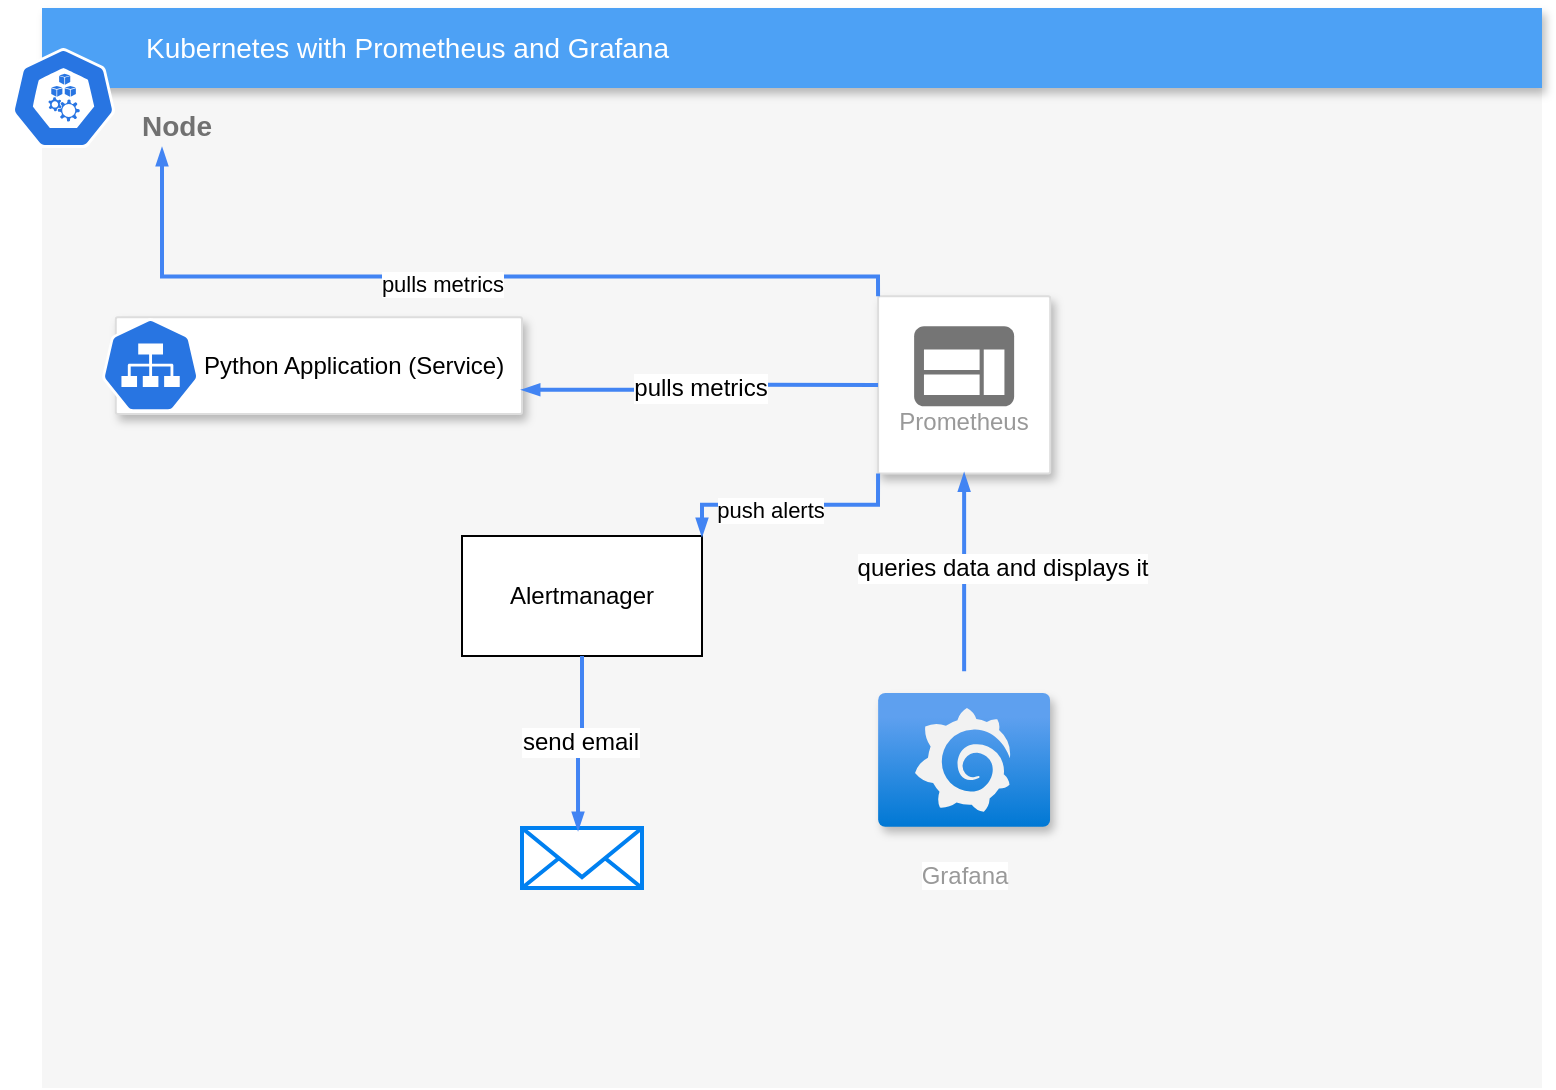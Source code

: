 <mxfile version="20.7.4" type="github">
  <diagram id="f106602c-feb2-e66a-4537-3a34d633f6aa" name="Page-1">
    <mxGraphModel dx="838" dy="622" grid="1" gridSize="10" guides="1" tooltips="1" connect="1" arrows="1" fold="1" page="1" pageScale="1" pageWidth="1169" pageHeight="827" background="none" math="0" shadow="0">
      <root>
        <mxCell id="0" />
        <mxCell id="1" parent="0" />
        <mxCell id="14" value="&lt;b&gt;Node&lt;br&gt;&lt;br&gt;&lt;/b&gt;" style="fillColor=#F6F6F6;strokeColor=none;shadow=0;gradientColor=none;fontSize=14;align=left;spacing=10;fontColor=#717171;9E9E9E;verticalAlign=top;spacingTop=-4;fontStyle=0;spacingLeft=40;html=1;" parent="1" vertex="1">
          <mxGeometry x="360" y="130" width="750" height="500" as="geometry" />
        </mxCell>
        <mxCell id="c2-byHZdjQWcjS6Jkdd0-593" value="" style="strokeColor=#dddddd;shadow=1;strokeWidth=1;rounded=1;absoluteArcSize=1;arcSize=2;" vertex="1" parent="14">
          <mxGeometry x="36.89" y="114.58" width="203.11" height="48.42" as="geometry" />
        </mxCell>
        <mxCell id="c2-byHZdjQWcjS6Jkdd0-594" value="Python Application (Service)" style="sketch=0;dashed=0;connectable=0;html=1;fillColor=#757575;strokeColor=none;shape=mxgraph.gcp2.application_system;part=1;labelPosition=right;verticalLabelPosition=middle;align=left;verticalAlign=middle;spacingLeft=5;fontSize=12;" vertex="1" parent="c2-byHZdjQWcjS6Jkdd0-593">
          <mxGeometry y="0.5" width="32" height="32" relative="1" as="geometry">
            <mxPoint x="5" y="-16" as="offset" />
          </mxGeometry>
        </mxCell>
        <mxCell id="c2-byHZdjQWcjS6Jkdd0-605" value="" style="sketch=0;html=1;dashed=0;whitespace=wrap;fillColor=#2875E2;strokeColor=#ffffff;points=[[0.005,0.63,0],[0.1,0.2,0],[0.9,0.2,0],[0.5,0,0],[0.995,0.63,0],[0.72,0.99,0],[0.5,1,0],[0.28,0.99,0]];verticalLabelPosition=bottom;align=center;verticalAlign=top;shape=mxgraph.kubernetes.icon;prIcon=svc" vertex="1" parent="c2-byHZdjQWcjS6Jkdd0-593">
          <mxGeometry x="-6.889" y="-0.003" width="48.587" height="48.003" as="geometry" />
        </mxCell>
        <mxCell id="c2-byHZdjQWcjS6Jkdd0-595" value="Prometheus&#xa;" style="strokeColor=#dddddd;shadow=1;strokeWidth=1;rounded=1;absoluteArcSize=1;arcSize=2;labelPosition=center;verticalLabelPosition=middle;align=center;verticalAlign=bottom;spacingLeft=0;fontColor=#999999;fontSize=12;whiteSpace=wrap;spacingBottom=2;" vertex="1" parent="14">
          <mxGeometry x="418.033" y="104.167" width="86.066" height="88.542" as="geometry" />
        </mxCell>
        <mxCell id="c2-byHZdjQWcjS6Jkdd0-596" value="" style="sketch=0;dashed=0;connectable=0;html=1;fillColor=#757575;strokeColor=none;shape=mxgraph.gcp2.application;part=1;" vertex="1" parent="c2-byHZdjQWcjS6Jkdd0-595">
          <mxGeometry x="0.5" width="50" height="40" relative="1" as="geometry">
            <mxPoint x="-25" y="15" as="offset" />
          </mxGeometry>
        </mxCell>
        <mxCell id="c2-byHZdjQWcjS6Jkdd0-598" value="pulls metrics" style="edgeStyle=orthogonalEdgeStyle;fontSize=12;html=1;endArrow=blockThin;endFill=1;rounded=0;strokeWidth=2;endSize=4;startSize=4;dashed=0;strokeColor=#4284F3;exitX=0;exitY=0.5;exitDx=0;exitDy=0;entryX=1;entryY=0.75;entryDx=0;entryDy=0;" edge="1" parent="14" source="c2-byHZdjQWcjS6Jkdd0-595" target="c2-byHZdjQWcjS6Jkdd0-593">
          <mxGeometry width="100" relative="1" as="geometry">
            <mxPoint x="172.131" y="354.167" as="sourcePoint" />
            <mxPoint x="295.082" y="354.167" as="targetPoint" />
          </mxGeometry>
        </mxCell>
        <mxCell id="c2-byHZdjQWcjS6Jkdd0-599" value="Grafana" style="aspect=fixed;html=1;points=[];align=center;image;fontSize=12;image=img/lib/azure2/other/Grafana.svg;shadow=1;fontFamily=Helvetica;fontColor=#999999;strokeColor=#dddddd;strokeWidth=1;fillColor=default;" vertex="1" parent="14">
          <mxGeometry x="418.033" y="291.667" width="86.066" height="88.542" as="geometry" />
        </mxCell>
        <mxCell id="c2-byHZdjQWcjS6Jkdd0-602" value="queries data and displays it" style="edgeStyle=orthogonalEdgeStyle;fontSize=12;html=1;endArrow=blockThin;endFill=1;rounded=0;strokeWidth=2;endSize=4;startSize=4;dashed=0;strokeColor=#4284F3;entryX=0.5;entryY=1;entryDx=0;entryDy=0;exitX=0.5;exitY=0;exitDx=0;exitDy=0;" edge="1" parent="14" source="c2-byHZdjQWcjS6Jkdd0-599" target="c2-byHZdjQWcjS6Jkdd0-595">
          <mxGeometry x="0.044" y="-19" width="100" relative="1" as="geometry">
            <mxPoint x="172.131" y="354.167" as="sourcePoint" />
            <mxPoint x="295.082" y="354.167" as="targetPoint" />
            <mxPoint as="offset" />
          </mxGeometry>
        </mxCell>
        <mxCell id="c2-byHZdjQWcjS6Jkdd0-607" value="" style="edgeStyle=orthogonalEdgeStyle;fontSize=12;html=1;endArrow=blockThin;endFill=1;rounded=0;strokeWidth=2;endSize=4;startSize=4;dashed=0;strokeColor=#4284F3;exitX=0;exitY=0;exitDx=0;exitDy=0;entryX=0.08;entryY=0.06;entryDx=0;entryDy=0;entryPerimeter=0;" edge="1" parent="14" source="c2-byHZdjQWcjS6Jkdd0-595" target="14">
          <mxGeometry width="100" relative="1" as="geometry">
            <mxPoint x="230" y="200" as="sourcePoint" />
            <mxPoint x="330" y="200" as="targetPoint" />
          </mxGeometry>
        </mxCell>
        <mxCell id="c2-byHZdjQWcjS6Jkdd0-608" value="pulls metrics" style="edgeLabel;html=1;align=center;verticalAlign=middle;resizable=0;points=[];" vertex="1" connectable="0" parent="c2-byHZdjQWcjS6Jkdd0-607">
          <mxGeometry x="0.055" y="4" relative="1" as="geometry">
            <mxPoint as="offset" />
          </mxGeometry>
        </mxCell>
        <mxCell id="c2-byHZdjQWcjS6Jkdd0-609" value="Alertmanager" style="rounded=0;whiteSpace=wrap;html=1;" vertex="1" parent="14">
          <mxGeometry x="210" y="224" width="120" height="60" as="geometry" />
        </mxCell>
        <mxCell id="c2-byHZdjQWcjS6Jkdd0-611" value="" style="html=1;verticalLabelPosition=bottom;align=center;labelBackgroundColor=#ffffff;verticalAlign=top;strokeWidth=2;strokeColor=#0080F0;shadow=0;dashed=0;shape=mxgraph.ios7.icons.mail;" vertex="1" parent="14">
          <mxGeometry x="240" y="370" width="60" height="30" as="geometry" />
        </mxCell>
        <mxCell id="c2-byHZdjQWcjS6Jkdd0-612" value="" style="edgeStyle=orthogonalEdgeStyle;fontSize=12;html=1;endArrow=blockThin;endFill=1;rounded=0;strokeWidth=2;endSize=4;startSize=4;dashed=0;strokeColor=#4284F3;exitX=0;exitY=1;exitDx=0;exitDy=0;entryX=1;entryY=0;entryDx=0;entryDy=0;" edge="1" parent="14" source="c2-byHZdjQWcjS6Jkdd0-595" target="c2-byHZdjQWcjS6Jkdd0-609">
          <mxGeometry width="100" relative="1" as="geometry">
            <mxPoint x="380" y="200" as="sourcePoint" />
            <mxPoint x="480" y="200" as="targetPoint" />
          </mxGeometry>
        </mxCell>
        <mxCell id="c2-byHZdjQWcjS6Jkdd0-613" value="push alerts" style="edgeLabel;html=1;align=center;verticalAlign=middle;resizable=0;points=[];" vertex="1" connectable="0" parent="c2-byHZdjQWcjS6Jkdd0-612">
          <mxGeometry x="0.168" y="2" relative="1" as="geometry">
            <mxPoint as="offset" />
          </mxGeometry>
        </mxCell>
        <mxCell id="c2-byHZdjQWcjS6Jkdd0-614" value="send email" style="edgeStyle=orthogonalEdgeStyle;fontSize=12;html=1;endArrow=blockThin;endFill=1;rounded=0;strokeWidth=2;endSize=4;startSize=4;dashed=0;strokeColor=#4284F3;exitX=0.5;exitY=1;exitDx=0;exitDy=0;entryX=0.467;entryY=0.033;entryDx=0;entryDy=0;entryPerimeter=0;" edge="1" parent="14" source="c2-byHZdjQWcjS6Jkdd0-609" target="c2-byHZdjQWcjS6Jkdd0-611">
          <mxGeometry width="100" relative="1" as="geometry">
            <mxPoint x="380" y="200" as="sourcePoint" />
            <mxPoint x="480" y="200" as="targetPoint" />
          </mxGeometry>
        </mxCell>
        <mxCell id="2" value="Kubernetes with Prometheus and Grafana" style="fillColor=#4DA1F5;strokeColor=none;shadow=1;gradientColor=none;fontSize=14;align=left;spacingLeft=50;fontColor=#ffffff;html=1;" parent="1" vertex="1">
          <mxGeometry x="360" y="90" width="750" height="40" as="geometry" />
        </mxCell>
        <mxCell id="c2-byHZdjQWcjS6Jkdd0-603" value="" style="sketch=0;html=1;dashed=0;whitespace=wrap;fillColor=#2875E2;strokeColor=#ffffff;points=[[0.005,0.63,0],[0.1,0.2,0],[0.9,0.2,0],[0.5,0,0],[0.995,0.63,0],[0.72,0.99,0],[0.5,1,0],[0.28,0.99,0]];verticalLabelPosition=bottom;align=center;verticalAlign=top;shape=mxgraph.kubernetes.icon;prIcon=node" vertex="1" parent="1">
          <mxGeometry x="340" y="110" width="61.475" height="50" as="geometry" />
        </mxCell>
      </root>
    </mxGraphModel>
  </diagram>
</mxfile>
